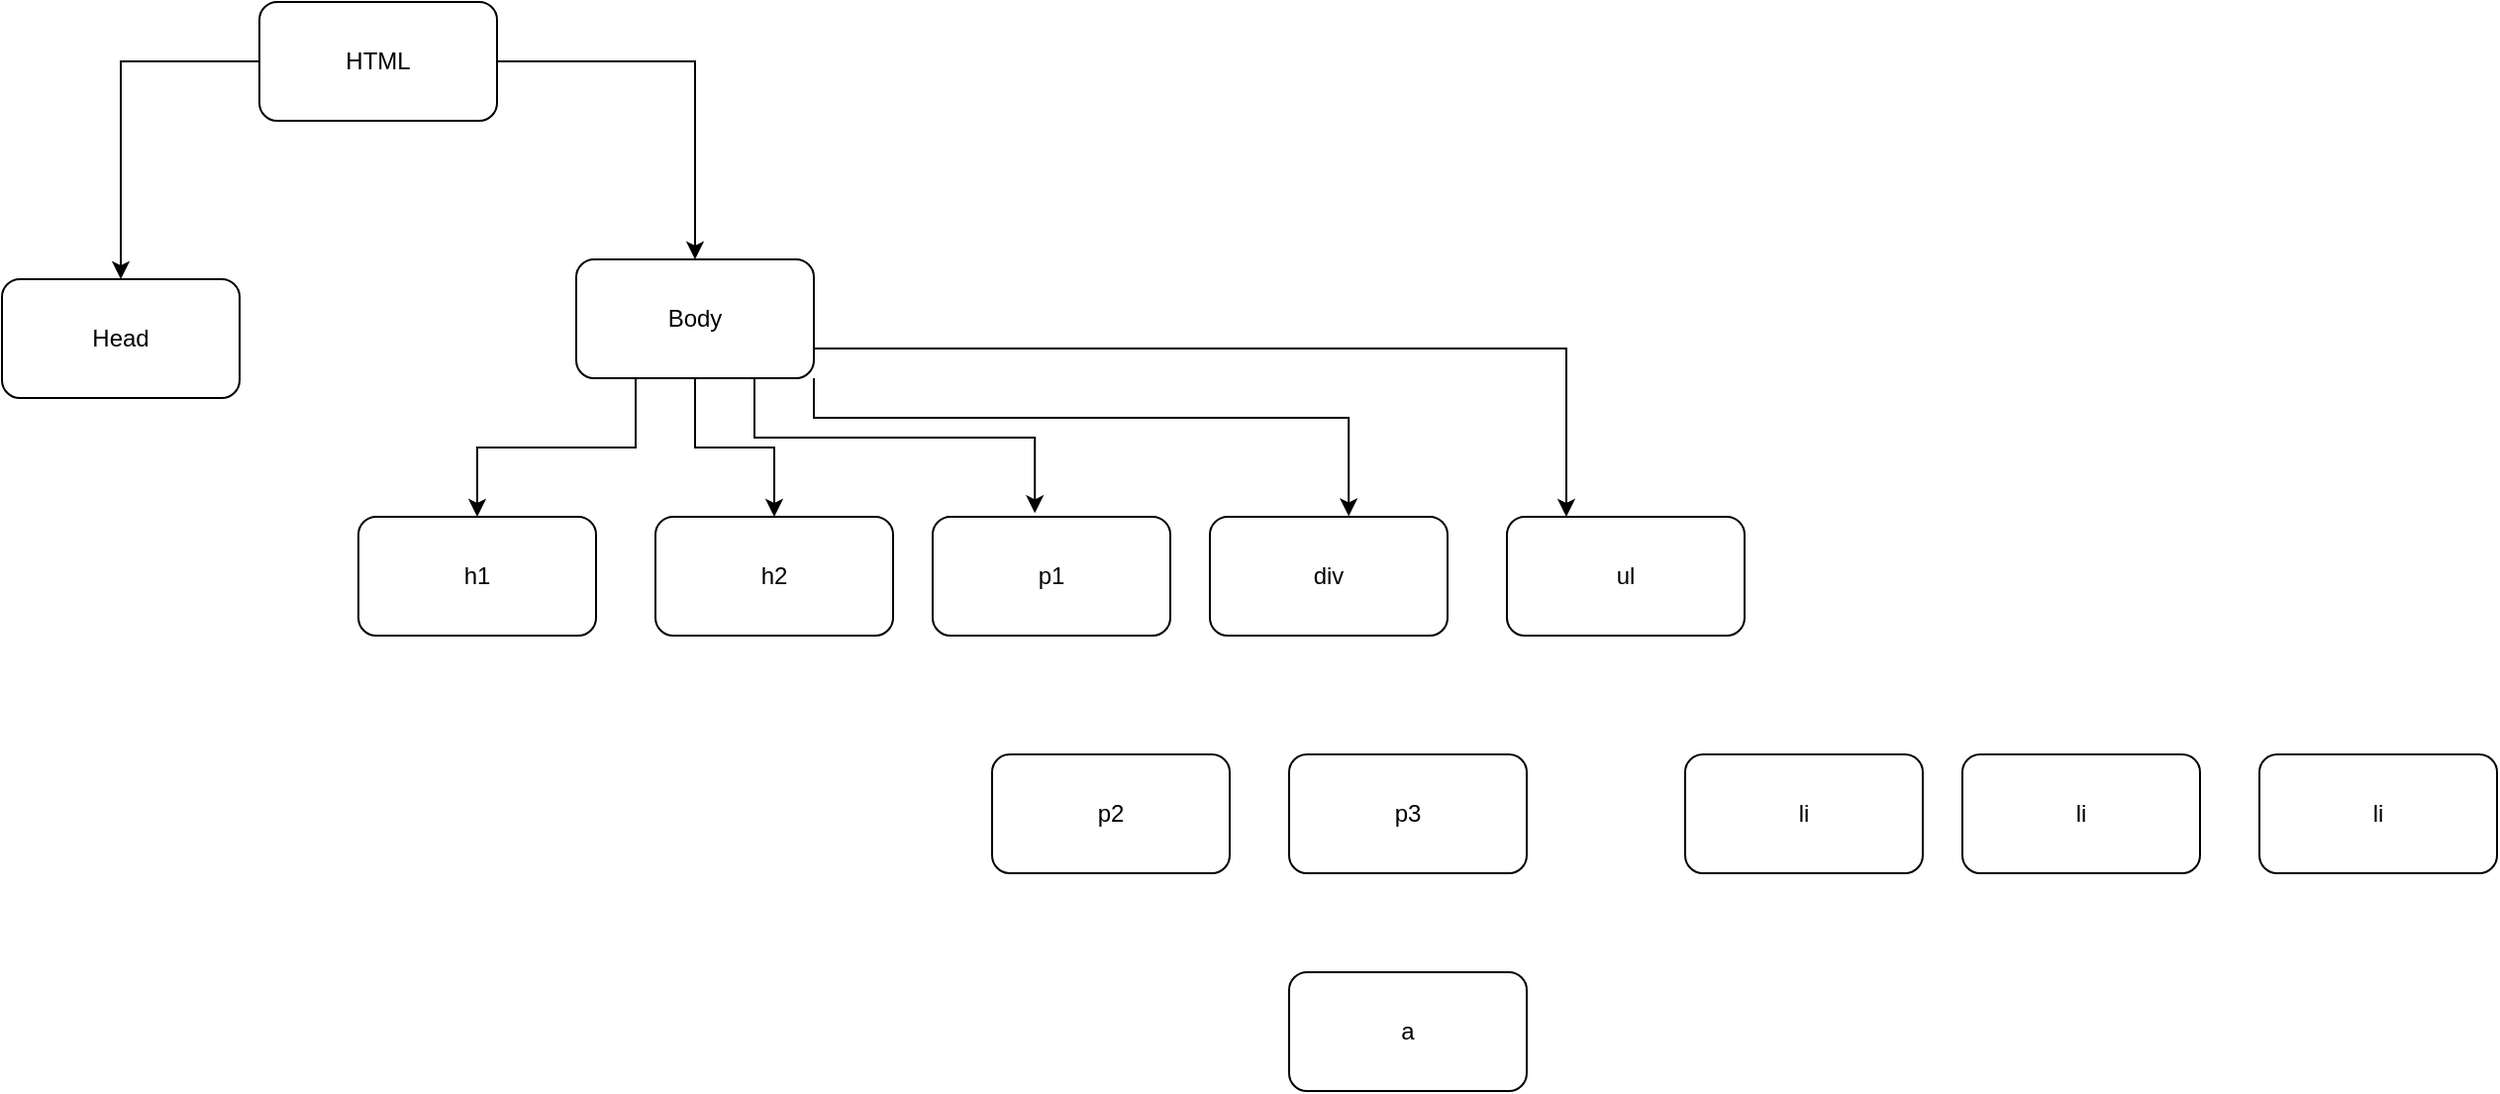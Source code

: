 <mxfile version="20.2.2" type="device"><diagram id="GVVvm5u3C1BKrV_NFi4f" name="Page-1"><mxGraphModel dx="626" dy="648" grid="1" gridSize="10" guides="1" tooltips="1" connect="1" arrows="1" fold="1" page="1" pageScale="1" pageWidth="850" pageHeight="1100" math="0" shadow="0"><root><mxCell id="0"/><mxCell id="1" parent="0"/><mxCell id="losLABvEb6bnK0bz4faG-3" value="" style="edgeStyle=orthogonalEdgeStyle;rounded=0;orthogonalLoop=1;jettySize=auto;html=1;" edge="1" parent="1" source="losLABvEb6bnK0bz4faG-1" target="losLABvEb6bnK0bz4faG-2"><mxGeometry relative="1" as="geometry"/></mxCell><mxCell id="losLABvEb6bnK0bz4faG-5" value="" style="edgeStyle=orthogonalEdgeStyle;rounded=0;orthogonalLoop=1;jettySize=auto;html=1;" edge="1" parent="1" source="losLABvEb6bnK0bz4faG-1" target="losLABvEb6bnK0bz4faG-4"><mxGeometry relative="1" as="geometry"/></mxCell><mxCell id="losLABvEb6bnK0bz4faG-1" value="&lt;div&gt;HTML&lt;/div&gt;" style="rounded=1;whiteSpace=wrap;html=1;" vertex="1" parent="1"><mxGeometry x="160" y="60" width="120" height="60" as="geometry"/></mxCell><mxCell id="losLABvEb6bnK0bz4faG-2" value="&lt;div&gt;Head&lt;/div&gt;" style="rounded=1;whiteSpace=wrap;html=1;" vertex="1" parent="1"><mxGeometry x="30" y="200" width="120" height="60" as="geometry"/></mxCell><mxCell id="losLABvEb6bnK0bz4faG-11" style="edgeStyle=orthogonalEdgeStyle;rounded=0;orthogonalLoop=1;jettySize=auto;html=1;exitX=0.25;exitY=1;exitDx=0;exitDy=0;entryX=0.5;entryY=0;entryDx=0;entryDy=0;" edge="1" parent="1" source="losLABvEb6bnK0bz4faG-4" target="losLABvEb6bnK0bz4faG-6"><mxGeometry relative="1" as="geometry"/></mxCell><mxCell id="losLABvEb6bnK0bz4faG-12" style="edgeStyle=orthogonalEdgeStyle;rounded=0;orthogonalLoop=1;jettySize=auto;html=1;exitX=0.5;exitY=1;exitDx=0;exitDy=0;entryX=0.5;entryY=0;entryDx=0;entryDy=0;" edge="1" parent="1" source="losLABvEb6bnK0bz4faG-4" target="losLABvEb6bnK0bz4faG-7"><mxGeometry relative="1" as="geometry"/></mxCell><mxCell id="losLABvEb6bnK0bz4faG-13" style="edgeStyle=orthogonalEdgeStyle;rounded=0;orthogonalLoop=1;jettySize=auto;html=1;exitX=0.75;exitY=1;exitDx=0;exitDy=0;entryX=0.43;entryY=-0.031;entryDx=0;entryDy=0;entryPerimeter=0;" edge="1" parent="1" source="losLABvEb6bnK0bz4faG-4" target="losLABvEb6bnK0bz4faG-8"><mxGeometry relative="1" as="geometry"><Array as="points"><mxPoint x="410" y="280"/><mxPoint x="552" y="280"/></Array></mxGeometry></mxCell><mxCell id="losLABvEb6bnK0bz4faG-14" style="edgeStyle=orthogonalEdgeStyle;rounded=0;orthogonalLoop=1;jettySize=auto;html=1;exitX=1;exitY=1;exitDx=0;exitDy=0;entryX=0.584;entryY=-0.005;entryDx=0;entryDy=0;entryPerimeter=0;" edge="1" parent="1" source="losLABvEb6bnK0bz4faG-4" target="losLABvEb6bnK0bz4faG-9"><mxGeometry relative="1" as="geometry"><Array as="points"><mxPoint x="440" y="270"/><mxPoint x="710" y="270"/></Array></mxGeometry></mxCell><mxCell id="losLABvEb6bnK0bz4faG-16" style="edgeStyle=orthogonalEdgeStyle;rounded=0;orthogonalLoop=1;jettySize=auto;html=1;exitX=1;exitY=0.75;exitDx=0;exitDy=0;entryX=0.25;entryY=0;entryDx=0;entryDy=0;" edge="1" parent="1" source="losLABvEb6bnK0bz4faG-4" target="losLABvEb6bnK0bz4faG-10"><mxGeometry relative="1" as="geometry"/></mxCell><mxCell id="losLABvEb6bnK0bz4faG-4" value="&lt;div&gt;Body&lt;/div&gt;" style="rounded=1;whiteSpace=wrap;html=1;" vertex="1" parent="1"><mxGeometry x="320" y="190" width="120" height="60" as="geometry"/></mxCell><mxCell id="losLABvEb6bnK0bz4faG-6" value="&lt;div&gt;h1&lt;/div&gt;" style="rounded=1;whiteSpace=wrap;html=1;" vertex="1" parent="1"><mxGeometry x="210" y="320" width="120" height="60" as="geometry"/></mxCell><mxCell id="losLABvEb6bnK0bz4faG-7" value="&lt;div&gt;h2&lt;/div&gt;" style="rounded=1;whiteSpace=wrap;html=1;" vertex="1" parent="1"><mxGeometry x="360" y="320" width="120" height="60" as="geometry"/></mxCell><mxCell id="losLABvEb6bnK0bz4faG-8" value="&lt;div&gt;p1&lt;/div&gt;" style="rounded=1;whiteSpace=wrap;html=1;" vertex="1" parent="1"><mxGeometry x="500" y="320" width="120" height="60" as="geometry"/></mxCell><mxCell id="losLABvEb6bnK0bz4faG-9" value="&lt;div&gt;div&lt;/div&gt;" style="rounded=1;whiteSpace=wrap;html=1;" vertex="1" parent="1"><mxGeometry x="640" y="320" width="120" height="60" as="geometry"/></mxCell><mxCell id="losLABvEb6bnK0bz4faG-10" value="ul" style="rounded=1;whiteSpace=wrap;html=1;" vertex="1" parent="1"><mxGeometry x="790" y="320" width="120" height="60" as="geometry"/></mxCell><mxCell id="losLABvEb6bnK0bz4faG-17" value="p3" style="rounded=1;whiteSpace=wrap;html=1;" vertex="1" parent="1"><mxGeometry x="680" y="440" width="120" height="60" as="geometry"/></mxCell><mxCell id="losLABvEb6bnK0bz4faG-18" value="p2" style="rounded=1;whiteSpace=wrap;html=1;" vertex="1" parent="1"><mxGeometry x="530" y="440" width="120" height="60" as="geometry"/></mxCell><mxCell id="losLABvEb6bnK0bz4faG-19" value="a" style="rounded=1;whiteSpace=wrap;html=1;" vertex="1" parent="1"><mxGeometry x="680" y="550" width="120" height="60" as="geometry"/></mxCell><mxCell id="losLABvEb6bnK0bz4faG-20" value="li" style="rounded=1;whiteSpace=wrap;html=1;" vertex="1" parent="1"><mxGeometry x="1170" y="440" width="120" height="60" as="geometry"/></mxCell><mxCell id="losLABvEb6bnK0bz4faG-21" value="li" style="rounded=1;whiteSpace=wrap;html=1;" vertex="1" parent="1"><mxGeometry x="1020" y="440" width="120" height="60" as="geometry"/></mxCell><mxCell id="losLABvEb6bnK0bz4faG-22" value="li" style="rounded=1;whiteSpace=wrap;html=1;" vertex="1" parent="1"><mxGeometry x="880" y="440" width="120" height="60" as="geometry"/></mxCell></root></mxGraphModel></diagram></mxfile>
